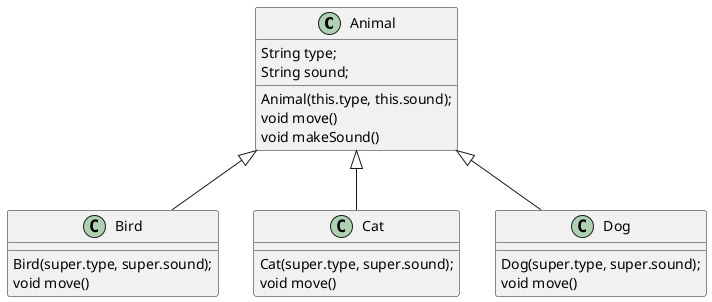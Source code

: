 @startuml Animal

class Animal {
  String type;
  String sound;

  Animal(this.type, this.sound);
  void move()
  void makeSound()
}

class Bird extends Animal {
  Bird(super.type, super.sound);
  void move()
}

class Cat extends Animal {
  Cat(super.type, super.sound);
  void move() 
}

class Dog extends Animal {
  Dog(super.type, super.sound);
  void move()
}




@enduml